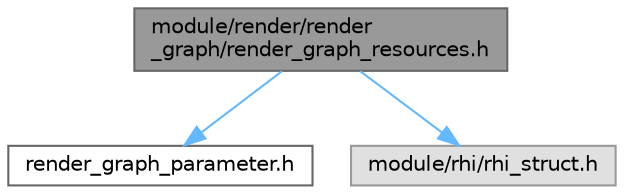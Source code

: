 digraph "module/render/render_graph/render_graph_resources.h"
{
 // LATEX_PDF_SIZE
  bgcolor="transparent";
  edge [fontname=Helvetica,fontsize=10,labelfontname=Helvetica,labelfontsize=10];
  node [fontname=Helvetica,fontsize=10,shape=box,height=0.2,width=0.4];
  Node1 [id="Node000001",label="module/render/render\l_graph/render_graph_resources.h",height=0.2,width=0.4,color="gray40", fillcolor="grey60", style="filled", fontcolor="black",tooltip=" "];
  Node1 -> Node2 [id="edge1_Node000001_Node000002",color="steelblue1",style="solid",tooltip=" "];
  Node2 [id="Node000002",label="render_graph_parameter.h",height=0.2,width=0.4,color="grey40", fillcolor="white", style="filled",URL="$render__graph__parameter_8h.html",tooltip=" "];
  Node1 -> Node3 [id="edge2_Node000001_Node000003",color="steelblue1",style="solid",tooltip=" "];
  Node3 [id="Node000003",label="module/rhi/rhi_struct.h",height=0.2,width=0.4,color="grey60", fillcolor="#E0E0E0", style="filled",tooltip=" "];
}
